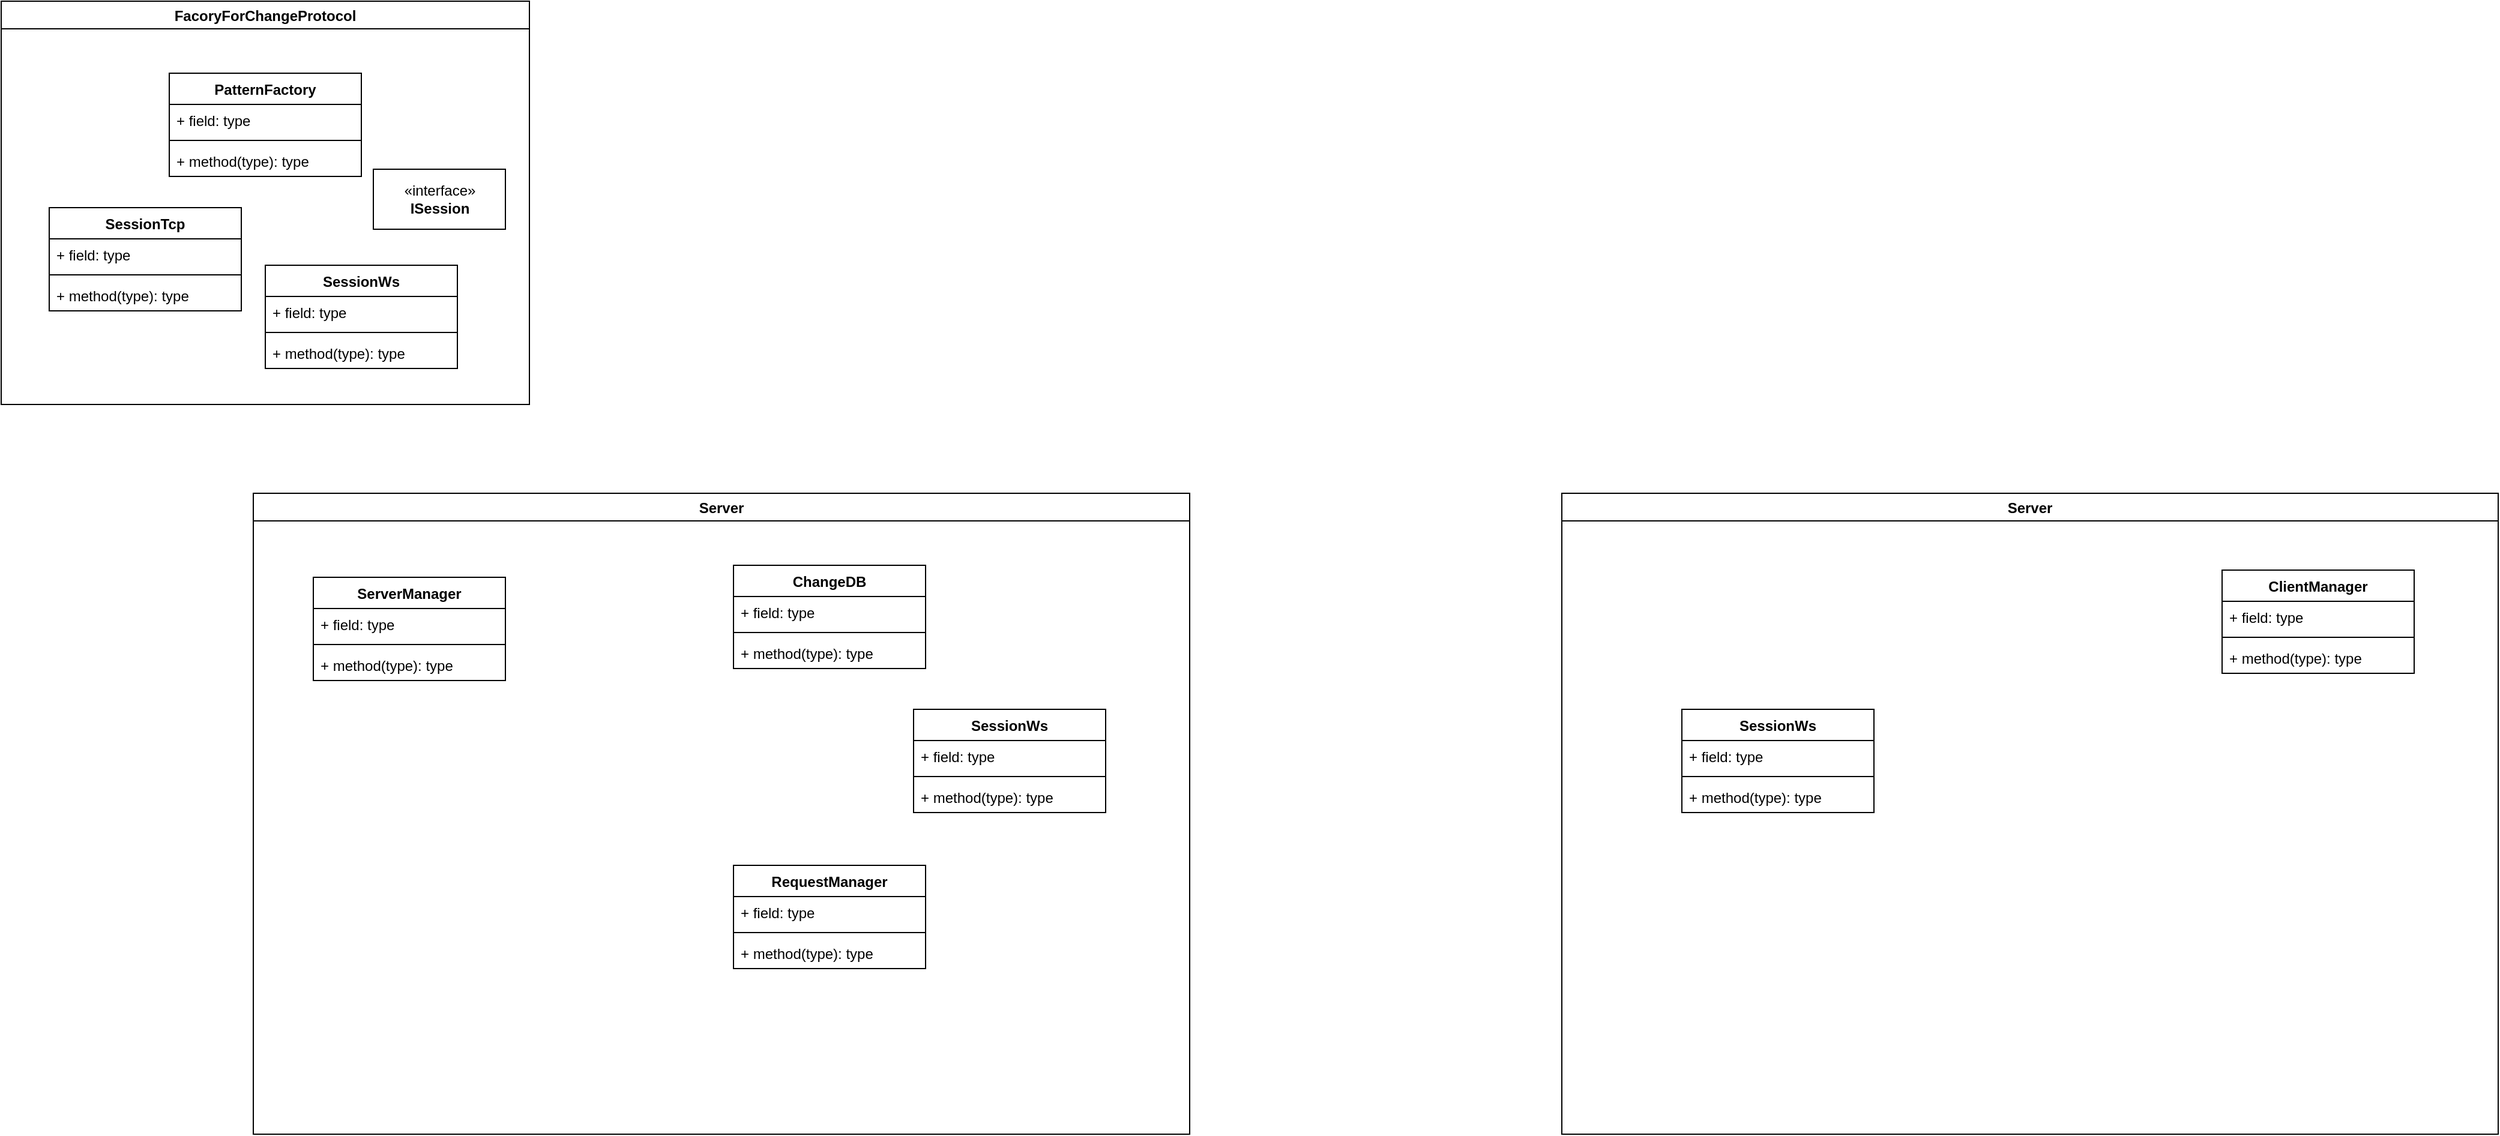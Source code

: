 <mxfile version="13.7.9" type="device"><diagram id="jse17iVmVhBiefRwXNWF" name="Page-1"><mxGraphModel dx="2557" dy="2102" grid="1" gridSize="10" guides="1" tooltips="1" connect="1" arrows="1" fold="1" page="1" pageScale="1" pageWidth="850" pageHeight="1100" math="0" shadow="0"><root><mxCell id="0"/><mxCell id="1" parent="0"/><mxCell id="Xx_1zSFex9UAp5-x8c1F-37" value="Server" style="swimlane;" parent="1" vertex="1"><mxGeometry x="-100" y="-150" width="780" height="534" as="geometry"/></mxCell><mxCell id="zUC1sr2OOhzAdwgwk2Mr-1" value="ChangeDB" style="swimlane;fontStyle=1;align=center;verticalAlign=top;childLayout=stackLayout;horizontal=1;startSize=26;horizontalStack=0;resizeParent=1;resizeParentMax=0;resizeLast=0;collapsible=1;marginBottom=0;" vertex="1" parent="Xx_1zSFex9UAp5-x8c1F-37"><mxGeometry x="400" y="60" width="160" height="86" as="geometry"><mxRectangle x="60" y="160" width="100" height="26" as="alternateBounds"/></mxGeometry></mxCell><mxCell id="zUC1sr2OOhzAdwgwk2Mr-2" value="+ field: type" style="text;strokeColor=none;fillColor=none;align=left;verticalAlign=top;spacingLeft=4;spacingRight=4;overflow=hidden;rotatable=0;points=[[0,0.5],[1,0.5]];portConstraint=eastwest;" vertex="1" parent="zUC1sr2OOhzAdwgwk2Mr-1"><mxGeometry y="26" width="160" height="26" as="geometry"/></mxCell><mxCell id="zUC1sr2OOhzAdwgwk2Mr-3" value="" style="line;strokeWidth=1;fillColor=none;align=left;verticalAlign=middle;spacingTop=-1;spacingLeft=3;spacingRight=3;rotatable=0;labelPosition=right;points=[];portConstraint=eastwest;" vertex="1" parent="zUC1sr2OOhzAdwgwk2Mr-1"><mxGeometry y="52" width="160" height="8" as="geometry"/></mxCell><mxCell id="zUC1sr2OOhzAdwgwk2Mr-4" value="+ method(type): type" style="text;strokeColor=none;fillColor=none;align=left;verticalAlign=top;spacingLeft=4;spacingRight=4;overflow=hidden;rotatable=0;points=[[0,0.5],[1,0.5]];portConstraint=eastwest;" vertex="1" parent="zUC1sr2OOhzAdwgwk2Mr-1"><mxGeometry y="60" width="160" height="26" as="geometry"/></mxCell><mxCell id="Xx_1zSFex9UAp5-x8c1F-51" value="ServerManager" style="swimlane;fontStyle=1;align=center;verticalAlign=top;childLayout=stackLayout;horizontal=1;startSize=26;horizontalStack=0;resizeParent=1;resizeParentMax=0;resizeLast=0;collapsible=1;marginBottom=0;" parent="Xx_1zSFex9UAp5-x8c1F-37" vertex="1"><mxGeometry x="50" y="70" width="160" height="86" as="geometry"/></mxCell><mxCell id="Xx_1zSFex9UAp5-x8c1F-52" value="+ field: type" style="text;strokeColor=none;fillColor=none;align=left;verticalAlign=top;spacingLeft=4;spacingRight=4;overflow=hidden;rotatable=0;points=[[0,0.5],[1,0.5]];portConstraint=eastwest;" parent="Xx_1zSFex9UAp5-x8c1F-51" vertex="1"><mxGeometry y="26" width="160" height="26" as="geometry"/></mxCell><mxCell id="Xx_1zSFex9UAp5-x8c1F-53" value="" style="line;strokeWidth=1;fillColor=none;align=left;verticalAlign=middle;spacingTop=-1;spacingLeft=3;spacingRight=3;rotatable=0;labelPosition=right;points=[];portConstraint=eastwest;" parent="Xx_1zSFex9UAp5-x8c1F-51" vertex="1"><mxGeometry y="52" width="160" height="8" as="geometry"/></mxCell><mxCell id="Xx_1zSFex9UAp5-x8c1F-54" value="+ method(type): type" style="text;strokeColor=none;fillColor=none;align=left;verticalAlign=top;spacingLeft=4;spacingRight=4;overflow=hidden;rotatable=0;points=[[0,0.5],[1,0.5]];portConstraint=eastwest;" parent="Xx_1zSFex9UAp5-x8c1F-51" vertex="1"><mxGeometry y="60" width="160" height="26" as="geometry"/></mxCell><mxCell id="Xx_1zSFex9UAp5-x8c1F-29" value="SessionWs" style="swimlane;fontStyle=1;align=center;verticalAlign=top;childLayout=stackLayout;horizontal=1;startSize=26;horizontalStack=0;resizeParent=1;resizeParentMax=0;resizeLast=0;collapsible=1;marginBottom=0;" parent="Xx_1zSFex9UAp5-x8c1F-37" vertex="1"><mxGeometry x="550" y="180" width="160" height="86" as="geometry"><mxRectangle x="60" y="160" width="100" height="26" as="alternateBounds"/></mxGeometry></mxCell><mxCell id="Xx_1zSFex9UAp5-x8c1F-30" value="+ field: type" style="text;strokeColor=none;fillColor=none;align=left;verticalAlign=top;spacingLeft=4;spacingRight=4;overflow=hidden;rotatable=0;points=[[0,0.5],[1,0.5]];portConstraint=eastwest;" parent="Xx_1zSFex9UAp5-x8c1F-29" vertex="1"><mxGeometry y="26" width="160" height="26" as="geometry"/></mxCell><mxCell id="Xx_1zSFex9UAp5-x8c1F-31" value="" style="line;strokeWidth=1;fillColor=none;align=left;verticalAlign=middle;spacingTop=-1;spacingLeft=3;spacingRight=3;rotatable=0;labelPosition=right;points=[];portConstraint=eastwest;" parent="Xx_1zSFex9UAp5-x8c1F-29" vertex="1"><mxGeometry y="52" width="160" height="8" as="geometry"/></mxCell><mxCell id="Xx_1zSFex9UAp5-x8c1F-32" value="+ method(type): type" style="text;strokeColor=none;fillColor=none;align=left;verticalAlign=top;spacingLeft=4;spacingRight=4;overflow=hidden;rotatable=0;points=[[0,0.5],[1,0.5]];portConstraint=eastwest;" parent="Xx_1zSFex9UAp5-x8c1F-29" vertex="1"><mxGeometry y="60" width="160" height="26" as="geometry"/></mxCell><mxCell id="Xx_1zSFex9UAp5-x8c1F-33" value="RequestManager" style="swimlane;fontStyle=1;align=center;verticalAlign=top;childLayout=stackLayout;horizontal=1;startSize=26;horizontalStack=0;resizeParent=1;resizeParentMax=0;resizeLast=0;collapsible=1;marginBottom=0;" parent="Xx_1zSFex9UAp5-x8c1F-37" vertex="1"><mxGeometry x="400" y="310" width="160" height="86" as="geometry"/></mxCell><mxCell id="Xx_1zSFex9UAp5-x8c1F-34" value="+ field: type" style="text;strokeColor=none;fillColor=none;align=left;verticalAlign=top;spacingLeft=4;spacingRight=4;overflow=hidden;rotatable=0;points=[[0,0.5],[1,0.5]];portConstraint=eastwest;" parent="Xx_1zSFex9UAp5-x8c1F-33" vertex="1"><mxGeometry y="26" width="160" height="26" as="geometry"/></mxCell><mxCell id="Xx_1zSFex9UAp5-x8c1F-35" value="" style="line;strokeWidth=1;fillColor=none;align=left;verticalAlign=middle;spacingTop=-1;spacingLeft=3;spacingRight=3;rotatable=0;labelPosition=right;points=[];portConstraint=eastwest;" parent="Xx_1zSFex9UAp5-x8c1F-33" vertex="1"><mxGeometry y="52" width="160" height="8" as="geometry"/></mxCell><mxCell id="Xx_1zSFex9UAp5-x8c1F-36" value="+ method(type): type" style="text;strokeColor=none;fillColor=none;align=left;verticalAlign=top;spacingLeft=4;spacingRight=4;overflow=hidden;rotatable=0;points=[[0,0.5],[1,0.5]];portConstraint=eastwest;" parent="Xx_1zSFex9UAp5-x8c1F-33" vertex="1"><mxGeometry y="60" width="160" height="26" as="geometry"/></mxCell><mxCell id="Xx_1zSFex9UAp5-x8c1F-55" value="FacoryForChangeProtocol" style="swimlane;" parent="1" vertex="1"><mxGeometry x="-310" y="-560" width="440" height="336" as="geometry"/></mxCell><mxCell id="Xx_1zSFex9UAp5-x8c1F-47" value="PatternFactory" style="swimlane;fontStyle=1;align=center;verticalAlign=top;childLayout=stackLayout;horizontal=1;startSize=26;horizontalStack=0;resizeParent=1;resizeParentMax=0;resizeLast=0;collapsible=1;marginBottom=0;" parent="Xx_1zSFex9UAp5-x8c1F-55" vertex="1"><mxGeometry x="140" y="60" width="160" height="86" as="geometry"/></mxCell><mxCell id="Xx_1zSFex9UAp5-x8c1F-48" value="+ field: type" style="text;strokeColor=none;fillColor=none;align=left;verticalAlign=top;spacingLeft=4;spacingRight=4;overflow=hidden;rotatable=0;points=[[0,0.5],[1,0.5]];portConstraint=eastwest;" parent="Xx_1zSFex9UAp5-x8c1F-47" vertex="1"><mxGeometry y="26" width="160" height="26" as="geometry"/></mxCell><mxCell id="Xx_1zSFex9UAp5-x8c1F-49" value="" style="line;strokeWidth=1;fillColor=none;align=left;verticalAlign=middle;spacingTop=-1;spacingLeft=3;spacingRight=3;rotatable=0;labelPosition=right;points=[];portConstraint=eastwest;" parent="Xx_1zSFex9UAp5-x8c1F-47" vertex="1"><mxGeometry y="52" width="160" height="8" as="geometry"/></mxCell><mxCell id="Xx_1zSFex9UAp5-x8c1F-50" value="+ method(type): type" style="text;strokeColor=none;fillColor=none;align=left;verticalAlign=top;spacingLeft=4;spacingRight=4;overflow=hidden;rotatable=0;points=[[0,0.5],[1,0.5]];portConstraint=eastwest;" parent="Xx_1zSFex9UAp5-x8c1F-47" vertex="1"><mxGeometry y="60" width="160" height="26" as="geometry"/></mxCell><mxCell id="Xx_1zSFex9UAp5-x8c1F-43" value="SessionTcp" style="swimlane;fontStyle=1;align=center;verticalAlign=top;childLayout=stackLayout;horizontal=1;startSize=26;horizontalStack=0;resizeParent=1;resizeParentMax=0;resizeLast=0;collapsible=1;marginBottom=0;" parent="Xx_1zSFex9UAp5-x8c1F-55" vertex="1"><mxGeometry x="40" y="172" width="160" height="86" as="geometry"/></mxCell><mxCell id="Xx_1zSFex9UAp5-x8c1F-44" value="+ field: type" style="text;strokeColor=none;fillColor=none;align=left;verticalAlign=top;spacingLeft=4;spacingRight=4;overflow=hidden;rotatable=0;points=[[0,0.5],[1,0.5]];portConstraint=eastwest;" parent="Xx_1zSFex9UAp5-x8c1F-43" vertex="1"><mxGeometry y="26" width="160" height="26" as="geometry"/></mxCell><mxCell id="Xx_1zSFex9UAp5-x8c1F-45" value="" style="line;strokeWidth=1;fillColor=none;align=left;verticalAlign=middle;spacingTop=-1;spacingLeft=3;spacingRight=3;rotatable=0;labelPosition=right;points=[];portConstraint=eastwest;" parent="Xx_1zSFex9UAp5-x8c1F-43" vertex="1"><mxGeometry y="52" width="160" height="8" as="geometry"/></mxCell><mxCell id="Xx_1zSFex9UAp5-x8c1F-46" value="+ method(type): type" style="text;strokeColor=none;fillColor=none;align=left;verticalAlign=top;spacingLeft=4;spacingRight=4;overflow=hidden;rotatable=0;points=[[0,0.5],[1,0.5]];portConstraint=eastwest;" parent="Xx_1zSFex9UAp5-x8c1F-43" vertex="1"><mxGeometry y="60" width="160" height="26" as="geometry"/></mxCell><mxCell id="Xx_1zSFex9UAp5-x8c1F-42" value="«interface»&lt;br&gt;&lt;b&gt;ISession&lt;/b&gt;" style="html=1;" parent="Xx_1zSFex9UAp5-x8c1F-55" vertex="1"><mxGeometry x="310" y="140" width="110" height="50" as="geometry"/></mxCell><mxCell id="Xx_1zSFex9UAp5-x8c1F-56" value="SessionWs" style="swimlane;fontStyle=1;align=center;verticalAlign=top;childLayout=stackLayout;horizontal=1;startSize=26;horizontalStack=0;resizeParent=1;resizeParentMax=0;resizeLast=0;collapsible=1;marginBottom=0;" parent="Xx_1zSFex9UAp5-x8c1F-55" vertex="1"><mxGeometry x="220" y="220" width="160" height="86" as="geometry"><mxRectangle x="60" y="160" width="100" height="26" as="alternateBounds"/></mxGeometry></mxCell><mxCell id="Xx_1zSFex9UAp5-x8c1F-57" value="+ field: type" style="text;strokeColor=none;fillColor=none;align=left;verticalAlign=top;spacingLeft=4;spacingRight=4;overflow=hidden;rotatable=0;points=[[0,0.5],[1,0.5]];portConstraint=eastwest;" parent="Xx_1zSFex9UAp5-x8c1F-56" vertex="1"><mxGeometry y="26" width="160" height="26" as="geometry"/></mxCell><mxCell id="Xx_1zSFex9UAp5-x8c1F-58" value="" style="line;strokeWidth=1;fillColor=none;align=left;verticalAlign=middle;spacingTop=-1;spacingLeft=3;spacingRight=3;rotatable=0;labelPosition=right;points=[];portConstraint=eastwest;" parent="Xx_1zSFex9UAp5-x8c1F-56" vertex="1"><mxGeometry y="52" width="160" height="8" as="geometry"/></mxCell><mxCell id="Xx_1zSFex9UAp5-x8c1F-59" value="+ method(type): type" style="text;strokeColor=none;fillColor=none;align=left;verticalAlign=top;spacingLeft=4;spacingRight=4;overflow=hidden;rotatable=0;points=[[0,0.5],[1,0.5]];portConstraint=eastwest;" parent="Xx_1zSFex9UAp5-x8c1F-56" vertex="1"><mxGeometry y="60" width="160" height="26" as="geometry"/></mxCell><mxCell id="zUC1sr2OOhzAdwgwk2Mr-5" value="Server" style="swimlane;" vertex="1" parent="1"><mxGeometry x="990" y="-150" width="780" height="534" as="geometry"/></mxCell><mxCell id="zUC1sr2OOhzAdwgwk2Mr-10" value="ClientManager" style="swimlane;fontStyle=1;align=center;verticalAlign=top;childLayout=stackLayout;horizontal=1;startSize=26;horizontalStack=0;resizeParent=1;resizeParentMax=0;resizeLast=0;collapsible=1;marginBottom=0;" vertex="1" parent="zUC1sr2OOhzAdwgwk2Mr-5"><mxGeometry x="550" y="64" width="160" height="86" as="geometry"/></mxCell><mxCell id="zUC1sr2OOhzAdwgwk2Mr-11" value="+ field: type" style="text;strokeColor=none;fillColor=none;align=left;verticalAlign=top;spacingLeft=4;spacingRight=4;overflow=hidden;rotatable=0;points=[[0,0.5],[1,0.5]];portConstraint=eastwest;" vertex="1" parent="zUC1sr2OOhzAdwgwk2Mr-10"><mxGeometry y="26" width="160" height="26" as="geometry"/></mxCell><mxCell id="zUC1sr2OOhzAdwgwk2Mr-12" value="" style="line;strokeWidth=1;fillColor=none;align=left;verticalAlign=middle;spacingTop=-1;spacingLeft=3;spacingRight=3;rotatable=0;labelPosition=right;points=[];portConstraint=eastwest;" vertex="1" parent="zUC1sr2OOhzAdwgwk2Mr-10"><mxGeometry y="52" width="160" height="8" as="geometry"/></mxCell><mxCell id="zUC1sr2OOhzAdwgwk2Mr-13" value="+ method(type): type" style="text;strokeColor=none;fillColor=none;align=left;verticalAlign=top;spacingLeft=4;spacingRight=4;overflow=hidden;rotatable=0;points=[[0,0.5],[1,0.5]];portConstraint=eastwest;" vertex="1" parent="zUC1sr2OOhzAdwgwk2Mr-10"><mxGeometry y="60" width="160" height="26" as="geometry"/></mxCell><mxCell id="zUC1sr2OOhzAdwgwk2Mr-14" value="SessionWs" style="swimlane;fontStyle=1;align=center;verticalAlign=top;childLayout=stackLayout;horizontal=1;startSize=26;horizontalStack=0;resizeParent=1;resizeParentMax=0;resizeLast=0;collapsible=1;marginBottom=0;" vertex="1" parent="zUC1sr2OOhzAdwgwk2Mr-5"><mxGeometry x="100" y="180" width="160" height="86" as="geometry"><mxRectangle x="60" y="160" width="100" height="26" as="alternateBounds"/></mxGeometry></mxCell><mxCell id="zUC1sr2OOhzAdwgwk2Mr-15" value="+ field: type" style="text;strokeColor=none;fillColor=none;align=left;verticalAlign=top;spacingLeft=4;spacingRight=4;overflow=hidden;rotatable=0;points=[[0,0.5],[1,0.5]];portConstraint=eastwest;" vertex="1" parent="zUC1sr2OOhzAdwgwk2Mr-14"><mxGeometry y="26" width="160" height="26" as="geometry"/></mxCell><mxCell id="zUC1sr2OOhzAdwgwk2Mr-16" value="" style="line;strokeWidth=1;fillColor=none;align=left;verticalAlign=middle;spacingTop=-1;spacingLeft=3;spacingRight=3;rotatable=0;labelPosition=right;points=[];portConstraint=eastwest;" vertex="1" parent="zUC1sr2OOhzAdwgwk2Mr-14"><mxGeometry y="52" width="160" height="8" as="geometry"/></mxCell><mxCell id="zUC1sr2OOhzAdwgwk2Mr-17" value="+ method(type): type" style="text;strokeColor=none;fillColor=none;align=left;verticalAlign=top;spacingLeft=4;spacingRight=4;overflow=hidden;rotatable=0;points=[[0,0.5],[1,0.5]];portConstraint=eastwest;" vertex="1" parent="zUC1sr2OOhzAdwgwk2Mr-14"><mxGeometry y="60" width="160" height="26" as="geometry"/></mxCell></root></mxGraphModel></diagram></mxfile>